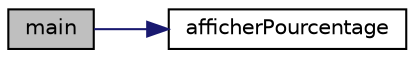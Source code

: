 digraph "main"
{
  edge [fontname="Helvetica",fontsize="10",labelfontname="Helvetica",labelfontsize="10"];
  node [fontname="Helvetica",fontsize="10",shape=record];
  rankdir="LR";
  Node1 [label="main",height=0.2,width=0.4,color="black", fillcolor="grey75", style="filled", fontcolor="black"];
  Node1 -> Node2 [color="midnightblue",fontsize="10",style="solid"];
  Node2 [label="afficherPourcentage",height=0.2,width=0.4,color="black", fillcolor="white", style="filled",URL="$d1/d2a/graph_8c.html#a4152164a09420e4dfd3bbd627f388818"];
}
